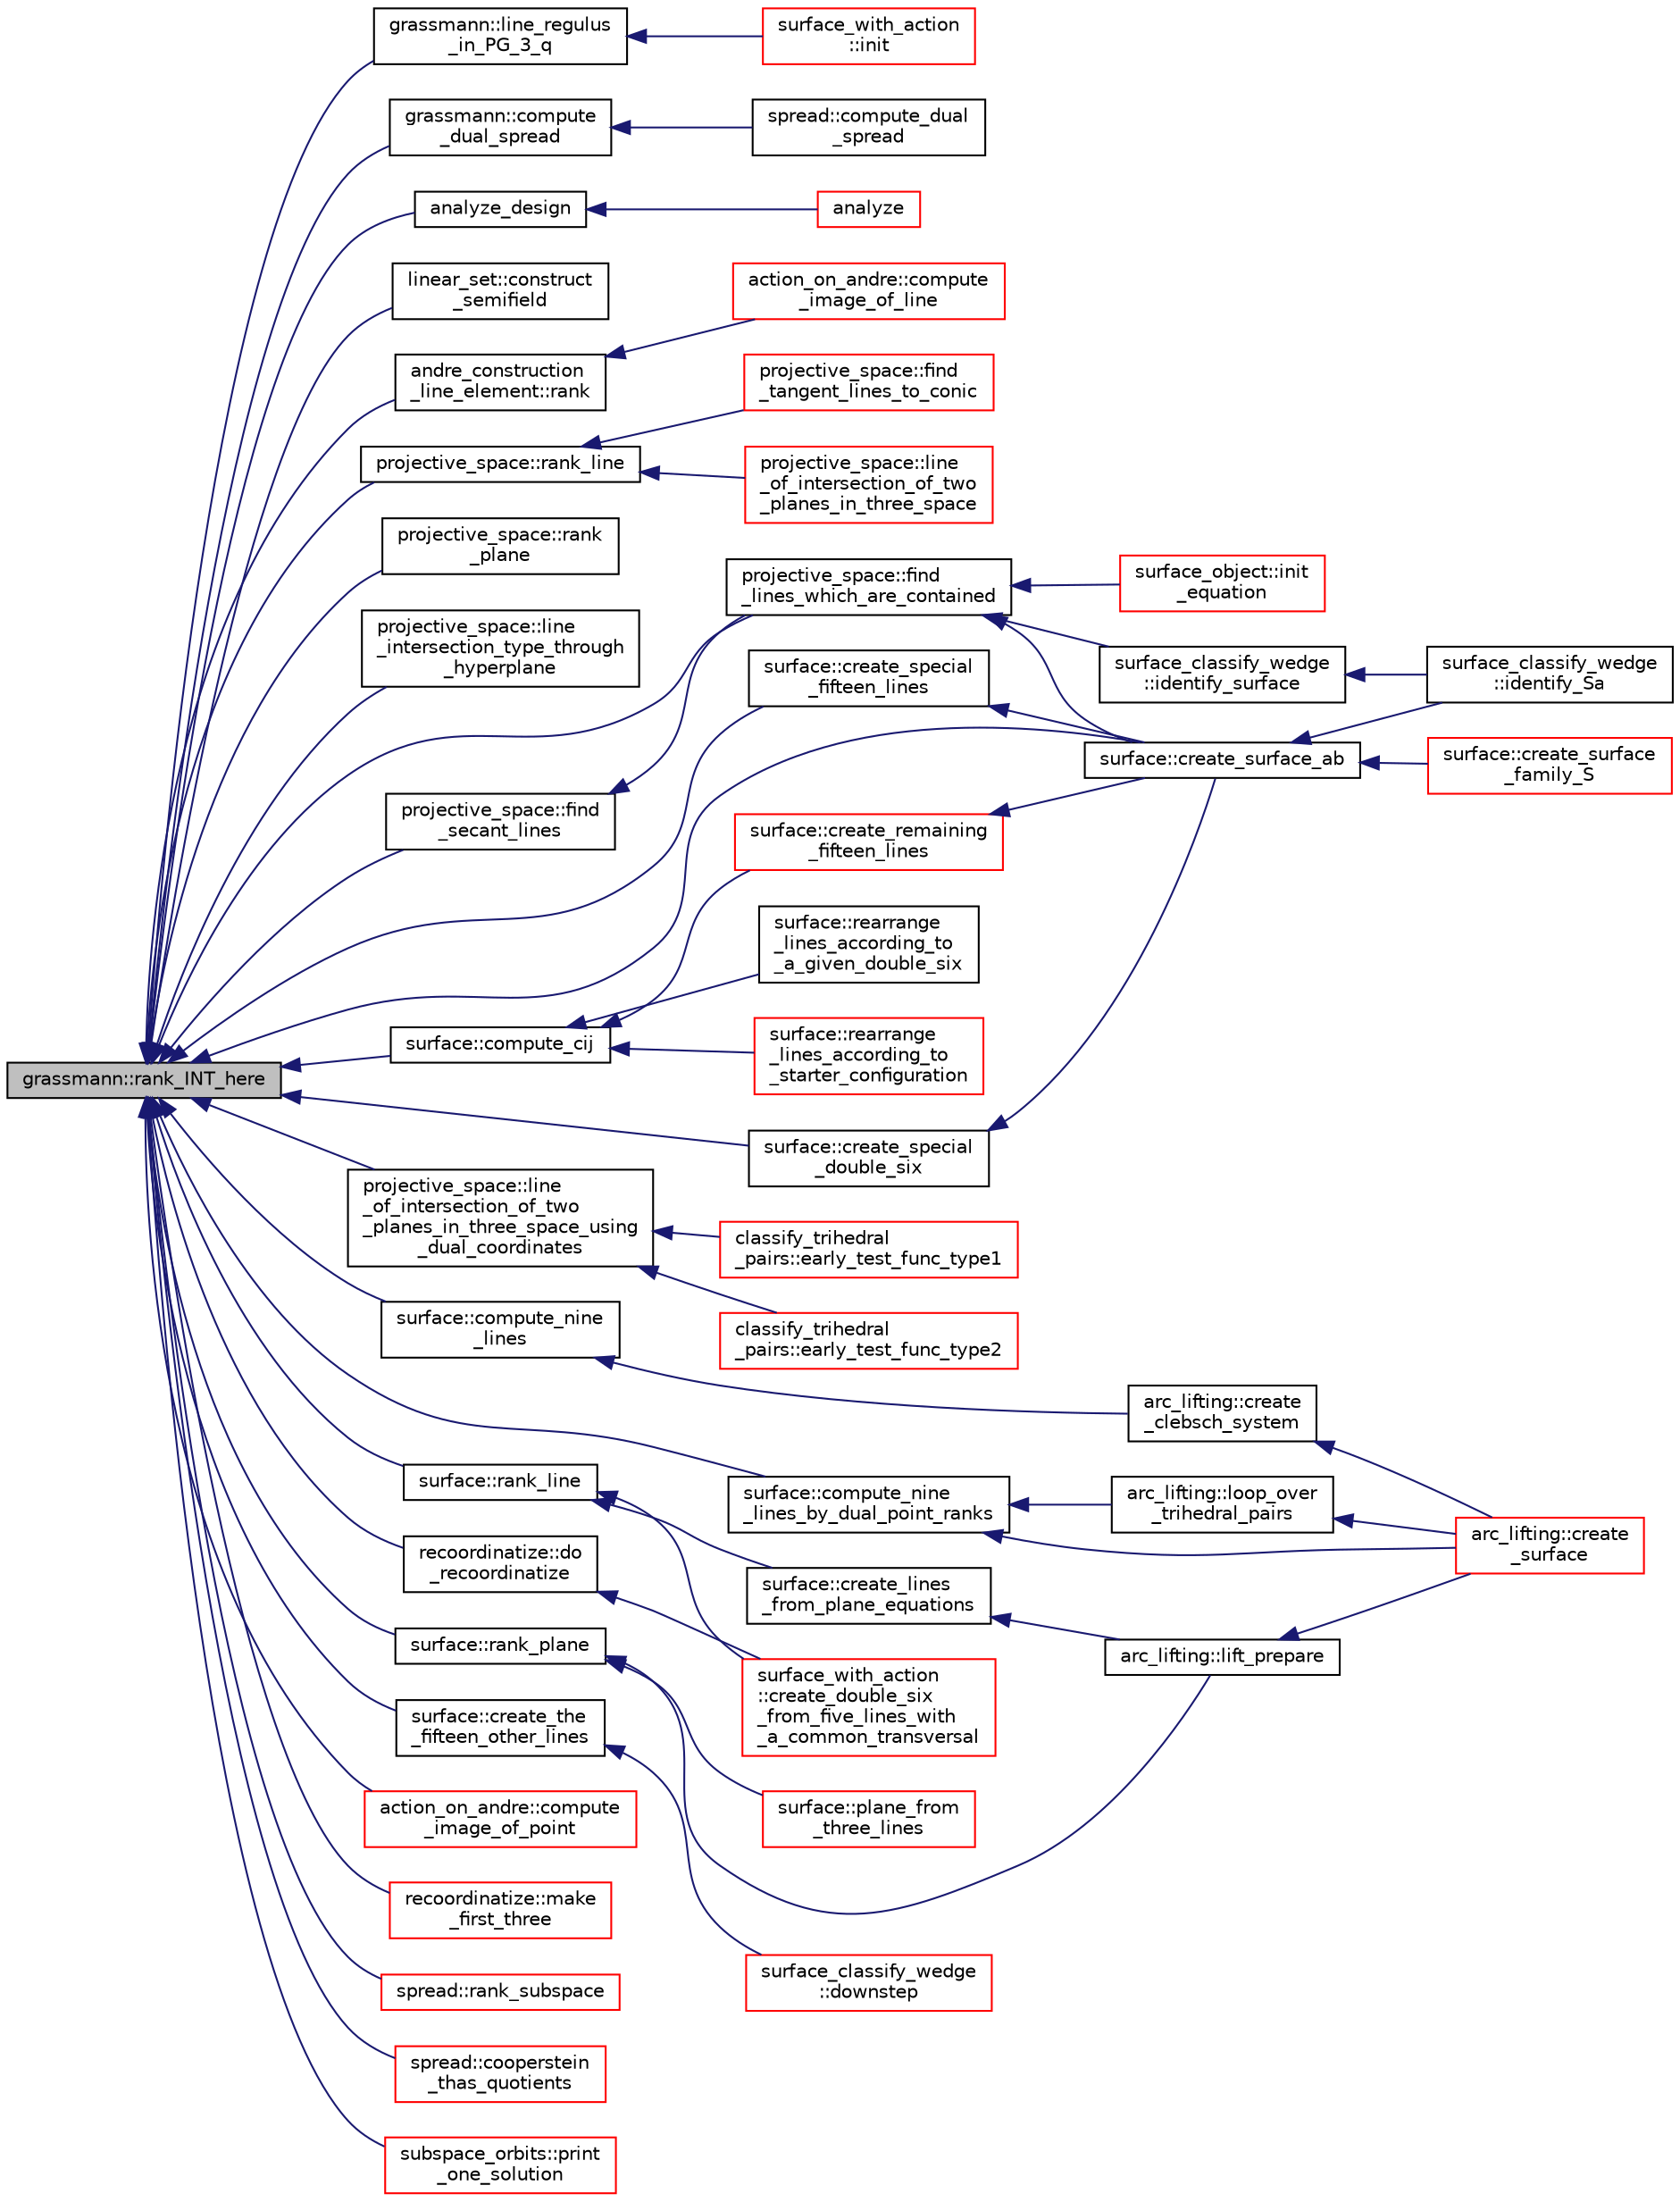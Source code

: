 digraph "grassmann::rank_INT_here"
{
  edge [fontname="Helvetica",fontsize="10",labelfontname="Helvetica",labelfontsize="10"];
  node [fontname="Helvetica",fontsize="10",shape=record];
  rankdir="LR";
  Node1012 [label="grassmann::rank_INT_here",height=0.2,width=0.4,color="black", fillcolor="grey75", style="filled", fontcolor="black"];
  Node1012 -> Node1013 [dir="back",color="midnightblue",fontsize="10",style="solid",fontname="Helvetica"];
  Node1013 [label="grassmann::line_regulus\l_in_PG_3_q",height=0.2,width=0.4,color="black", fillcolor="white", style="filled",URL="$df/d02/classgrassmann.html#aa18017241af3cd660d4763ff8399d1c8"];
  Node1013 -> Node1014 [dir="back",color="midnightblue",fontsize="10",style="solid",fontname="Helvetica"];
  Node1014 [label="surface_with_action\l::init",height=0.2,width=0.4,color="red", fillcolor="white", style="filled",URL="$d8/df9/classsurface__with__action.html#a8e716ca96b2dd1833dbbb0e3711b9435"];
  Node1012 -> Node1020 [dir="back",color="midnightblue",fontsize="10",style="solid",fontname="Helvetica"];
  Node1020 [label="grassmann::compute\l_dual_spread",height=0.2,width=0.4,color="black", fillcolor="white", style="filled",URL="$df/d02/classgrassmann.html#af6fd6d1553bae5a487b7ef268e62155b"];
  Node1020 -> Node1021 [dir="back",color="midnightblue",fontsize="10",style="solid",fontname="Helvetica"];
  Node1021 [label="spread::compute_dual\l_spread",height=0.2,width=0.4,color="black", fillcolor="white", style="filled",URL="$da/dc1/classspread.html#a0a37c477e2b775e0c68a13423a5f22ba"];
  Node1012 -> Node1022 [dir="back",color="midnightblue",fontsize="10",style="solid",fontname="Helvetica"];
  Node1022 [label="analyze_design",height=0.2,width=0.4,color="black", fillcolor="white", style="filled",URL="$d8/d03/analyze__q__designs_8_c.html#aeed4daa4f8cfe6d2005bd991432a6305"];
  Node1022 -> Node1023 [dir="back",color="midnightblue",fontsize="10",style="solid",fontname="Helvetica"];
  Node1023 [label="analyze",height=0.2,width=0.4,color="red", fillcolor="white", style="filled",URL="$d8/d03/analyze__q__designs_8_c.html#a2bb7c896fafb33cfc91cf64d543e5606"];
  Node1012 -> Node1025 [dir="back",color="midnightblue",fontsize="10",style="solid",fontname="Helvetica"];
  Node1025 [label="linear_set::construct\l_semifield",height=0.2,width=0.4,color="black", fillcolor="white", style="filled",URL="$dd/d86/classlinear__set.html#ab54b164771526ae8d687751aa2d1a9ce"];
  Node1012 -> Node1026 [dir="back",color="midnightblue",fontsize="10",style="solid",fontname="Helvetica"];
  Node1026 [label="andre_construction\l_line_element::rank",height=0.2,width=0.4,color="black", fillcolor="white", style="filled",URL="$d6/de0/classandre__construction__line__element.html#ab2920079fa51c95a3e245a7f1a70ae66"];
  Node1026 -> Node1027 [dir="back",color="midnightblue",fontsize="10",style="solid",fontname="Helvetica"];
  Node1027 [label="action_on_andre::compute\l_image_of_line",height=0.2,width=0.4,color="red", fillcolor="white", style="filled",URL="$da/d32/classaction__on__andre.html#a0d19fcc32c95cc25a160d0fdb56ed6c5"];
  Node1012 -> Node1234 [dir="back",color="midnightblue",fontsize="10",style="solid",fontname="Helvetica"];
  Node1234 [label="projective_space::rank_line",height=0.2,width=0.4,color="black", fillcolor="white", style="filled",URL="$d2/d17/classprojective__space.html#a13922a8a1d53b619956470bd7e0b04ab"];
  Node1234 -> Node1235 [dir="back",color="midnightblue",fontsize="10",style="solid",fontname="Helvetica"];
  Node1235 [label="projective_space::find\l_tangent_lines_to_conic",height=0.2,width=0.4,color="red", fillcolor="white", style="filled",URL="$d2/d17/classprojective__space.html#a5466280662eb757e4361e5b91e9a3b0b"];
  Node1234 -> Node1244 [dir="back",color="midnightblue",fontsize="10",style="solid",fontname="Helvetica"];
  Node1244 [label="projective_space::line\l_of_intersection_of_two\l_planes_in_three_space",height=0.2,width=0.4,color="red", fillcolor="white", style="filled",URL="$d2/d17/classprojective__space.html#a3880f6e83ae3714be79786a3a4cb881e"];
  Node1012 -> Node1247 [dir="back",color="midnightblue",fontsize="10",style="solid",fontname="Helvetica"];
  Node1247 [label="projective_space::rank\l_plane",height=0.2,width=0.4,color="black", fillcolor="white", style="filled",URL="$d2/d17/classprojective__space.html#a176d8dc08b2874862320e79109005acd"];
  Node1012 -> Node1248 [dir="back",color="midnightblue",fontsize="10",style="solid",fontname="Helvetica"];
  Node1248 [label="projective_space::line\l_intersection_type_through\l_hyperplane",height=0.2,width=0.4,color="black", fillcolor="white", style="filled",URL="$d2/d17/classprojective__space.html#abf3cf01a1bbb77cd0296b051d86c842a"];
  Node1012 -> Node1249 [dir="back",color="midnightblue",fontsize="10",style="solid",fontname="Helvetica"];
  Node1249 [label="projective_space::find\l_secant_lines",height=0.2,width=0.4,color="black", fillcolor="white", style="filled",URL="$d2/d17/classprojective__space.html#a0c55a77fc37bdb5ee06a33436811afde"];
  Node1249 -> Node1250 [dir="back",color="midnightblue",fontsize="10",style="solid",fontname="Helvetica"];
  Node1250 [label="projective_space::find\l_lines_which_are_contained",height=0.2,width=0.4,color="black", fillcolor="white", style="filled",URL="$d2/d17/classprojective__space.html#a4d8db4eb359b80d73170a82b9ebe47ae"];
  Node1250 -> Node1251 [dir="back",color="midnightblue",fontsize="10",style="solid",fontname="Helvetica"];
  Node1251 [label="surface::create_surface_ab",height=0.2,width=0.4,color="black", fillcolor="white", style="filled",URL="$d5/d88/classsurface.html#a9e0834d9fd3ea14957df1944ac40c847"];
  Node1251 -> Node1252 [dir="back",color="midnightblue",fontsize="10",style="solid",fontname="Helvetica"];
  Node1252 [label="surface::create_surface\l_family_S",height=0.2,width=0.4,color="red", fillcolor="white", style="filled",URL="$d5/d88/classsurface.html#a820199c4eab279fad1085a308550fa8f"];
  Node1251 -> Node1253 [dir="back",color="midnightblue",fontsize="10",style="solid",fontname="Helvetica"];
  Node1253 [label="surface_classify_wedge\l::identify_Sa",height=0.2,width=0.4,color="black", fillcolor="white", style="filled",URL="$d7/d5c/classsurface__classify__wedge.html#a8fdc22ea1850bd4da28ace84adb055a6"];
  Node1250 -> Node1254 [dir="back",color="midnightblue",fontsize="10",style="solid",fontname="Helvetica"];
  Node1254 [label="surface_object::init\l_equation",height=0.2,width=0.4,color="red", fillcolor="white", style="filled",URL="$df/df8/classsurface__object.html#afd4f4d1accbf361897374bd18d571913"];
  Node1250 -> Node1256 [dir="back",color="midnightblue",fontsize="10",style="solid",fontname="Helvetica"];
  Node1256 [label="surface_classify_wedge\l::identify_surface",height=0.2,width=0.4,color="black", fillcolor="white", style="filled",URL="$d7/d5c/classsurface__classify__wedge.html#a0ee820a0324434792bd5362b4606de80"];
  Node1256 -> Node1253 [dir="back",color="midnightblue",fontsize="10",style="solid",fontname="Helvetica"];
  Node1012 -> Node1250 [dir="back",color="midnightblue",fontsize="10",style="solid",fontname="Helvetica"];
  Node1012 -> Node1257 [dir="back",color="midnightblue",fontsize="10",style="solid",fontname="Helvetica"];
  Node1257 [label="projective_space::line\l_of_intersection_of_two\l_planes_in_three_space_using\l_dual_coordinates",height=0.2,width=0.4,color="black", fillcolor="white", style="filled",URL="$d2/d17/classprojective__space.html#a78bdbe289a9f502cb69b6fdaac6df61a"];
  Node1257 -> Node1258 [dir="back",color="midnightblue",fontsize="10",style="solid",fontname="Helvetica"];
  Node1258 [label="classify_trihedral\l_pairs::early_test_func_type1",height=0.2,width=0.4,color="red", fillcolor="white", style="filled",URL="$d1/d21/classclassify__trihedral__pairs.html#adf640c2ef73e67f912395e71318ceab8"];
  Node1257 -> Node1260 [dir="back",color="midnightblue",fontsize="10",style="solid",fontname="Helvetica"];
  Node1260 [label="classify_trihedral\l_pairs::early_test_func_type2",height=0.2,width=0.4,color="red", fillcolor="white", style="filled",URL="$d1/d21/classclassify__trihedral__pairs.html#a81a66db6705ac1c6e4fd1e9e9fa94cdb"];
  Node1012 -> Node1262 [dir="back",color="midnightblue",fontsize="10",style="solid",fontname="Helvetica"];
  Node1262 [label="surface::rank_line",height=0.2,width=0.4,color="black", fillcolor="white", style="filled",URL="$d5/d88/classsurface.html#aedf6471c5c53f876530a1cc8db65b5b0"];
  Node1262 -> Node1263 [dir="back",color="midnightblue",fontsize="10",style="solid",fontname="Helvetica"];
  Node1263 [label="surface::create_lines\l_from_plane_equations",height=0.2,width=0.4,color="black", fillcolor="white", style="filled",URL="$d5/d88/classsurface.html#a28da2c8268ecf7fa33c032dc818479bc"];
  Node1263 -> Node1264 [dir="back",color="midnightblue",fontsize="10",style="solid",fontname="Helvetica"];
  Node1264 [label="arc_lifting::lift_prepare",height=0.2,width=0.4,color="black", fillcolor="white", style="filled",URL="$dc/db7/classarc__lifting.html#a5faae15fa91aadc062307cafedd52286"];
  Node1264 -> Node1241 [dir="back",color="midnightblue",fontsize="10",style="solid",fontname="Helvetica"];
  Node1241 [label="arc_lifting::create\l_surface",height=0.2,width=0.4,color="red", fillcolor="white", style="filled",URL="$dc/db7/classarc__lifting.html#a2b1fd46281de9ff3fef00fc122d39b2b"];
  Node1262 -> Node1265 [dir="back",color="midnightblue",fontsize="10",style="solid",fontname="Helvetica"];
  Node1265 [label="surface_with_action\l::create_double_six\l_from_five_lines_with\l_a_common_transversal",height=0.2,width=0.4,color="red", fillcolor="white", style="filled",URL="$d8/df9/classsurface__with__action.html#a870db90931112560e814493c70f768ab"];
  Node1012 -> Node1269 [dir="back",color="midnightblue",fontsize="10",style="solid",fontname="Helvetica"];
  Node1269 [label="surface::rank_plane",height=0.2,width=0.4,color="black", fillcolor="white", style="filled",URL="$d5/d88/classsurface.html#abb51d291297b29510b2a780b1ffc6cce"];
  Node1269 -> Node1270 [dir="back",color="midnightblue",fontsize="10",style="solid",fontname="Helvetica"];
  Node1270 [label="surface::plane_from\l_three_lines",height=0.2,width=0.4,color="red", fillcolor="white", style="filled",URL="$d5/d88/classsurface.html#a64422316672eff36c60020cb6b5b0642"];
  Node1269 -> Node1264 [dir="back",color="midnightblue",fontsize="10",style="solid",fontname="Helvetica"];
  Node1012 -> Node1278 [dir="back",color="midnightblue",fontsize="10",style="solid",fontname="Helvetica"];
  Node1278 [label="surface::create_the\l_fifteen_other_lines",height=0.2,width=0.4,color="black", fillcolor="white", style="filled",URL="$d5/d88/classsurface.html#acd575eb608647685ff637b14f7ce82d8"];
  Node1278 -> Node1279 [dir="back",color="midnightblue",fontsize="10",style="solid",fontname="Helvetica"];
  Node1279 [label="surface_classify_wedge\l::downstep",height=0.2,width=0.4,color="red", fillcolor="white", style="filled",URL="$d7/d5c/classsurface__classify__wedge.html#a4e2e87827c96bfb48e9aea0e246a6445"];
  Node1012 -> Node1281 [dir="back",color="midnightblue",fontsize="10",style="solid",fontname="Helvetica"];
  Node1281 [label="surface::create_special\l_double_six",height=0.2,width=0.4,color="black", fillcolor="white", style="filled",URL="$d5/d88/classsurface.html#a3b0ad8a2c8ee8bebc531782c56161985"];
  Node1281 -> Node1251 [dir="back",color="midnightblue",fontsize="10",style="solid",fontname="Helvetica"];
  Node1012 -> Node1282 [dir="back",color="midnightblue",fontsize="10",style="solid",fontname="Helvetica"];
  Node1282 [label="surface::create_special\l_fifteen_lines",height=0.2,width=0.4,color="black", fillcolor="white", style="filled",URL="$d5/d88/classsurface.html#a8017b4bd4b6558b80689021b146ae32f"];
  Node1282 -> Node1251 [dir="back",color="midnightblue",fontsize="10",style="solid",fontname="Helvetica"];
  Node1012 -> Node1283 [dir="back",color="midnightblue",fontsize="10",style="solid",fontname="Helvetica"];
  Node1283 [label="surface::compute_cij",height=0.2,width=0.4,color="black", fillcolor="white", style="filled",URL="$d5/d88/classsurface.html#af0252079b6ee1d7d1aa97514ab1f2650"];
  Node1283 -> Node1284 [dir="back",color="midnightblue",fontsize="10",style="solid",fontname="Helvetica"];
  Node1284 [label="surface::create_remaining\l_fifteen_lines",height=0.2,width=0.4,color="red", fillcolor="white", style="filled",URL="$d5/d88/classsurface.html#a8c9b2380670ce7cd1e143d98d30b60d4"];
  Node1284 -> Node1251 [dir="back",color="midnightblue",fontsize="10",style="solid",fontname="Helvetica"];
  Node1283 -> Node1287 [dir="back",color="midnightblue",fontsize="10",style="solid",fontname="Helvetica"];
  Node1287 [label="surface::rearrange\l_lines_according_to\l_starter_configuration",height=0.2,width=0.4,color="red", fillcolor="white", style="filled",URL="$d5/d88/classsurface.html#a3525fa80708d41bb6cbd5d5c14639c53"];
  Node1283 -> Node1289 [dir="back",color="midnightblue",fontsize="10",style="solid",fontname="Helvetica"];
  Node1289 [label="surface::rearrange\l_lines_according_to\l_a_given_double_six",height=0.2,width=0.4,color="black", fillcolor="white", style="filled",URL="$d5/d88/classsurface.html#a95764a797ea10aff342dd8fa62b42d22"];
  Node1012 -> Node1251 [dir="back",color="midnightblue",fontsize="10",style="solid",fontname="Helvetica"];
  Node1012 -> Node1290 [dir="back",color="midnightblue",fontsize="10",style="solid",fontname="Helvetica"];
  Node1290 [label="surface::compute_nine\l_lines",height=0.2,width=0.4,color="black", fillcolor="white", style="filled",URL="$d5/d88/classsurface.html#a40ea6e0f443770fb5cb766a2ef20b878"];
  Node1290 -> Node1291 [dir="back",color="midnightblue",fontsize="10",style="solid",fontname="Helvetica"];
  Node1291 [label="arc_lifting::create\l_clebsch_system",height=0.2,width=0.4,color="black", fillcolor="white", style="filled",URL="$dc/db7/classarc__lifting.html#a70e7b6f208cc31296982de47a2114721"];
  Node1291 -> Node1241 [dir="back",color="midnightblue",fontsize="10",style="solid",fontname="Helvetica"];
  Node1012 -> Node1292 [dir="back",color="midnightblue",fontsize="10",style="solid",fontname="Helvetica"];
  Node1292 [label="surface::compute_nine\l_lines_by_dual_point_ranks",height=0.2,width=0.4,color="black", fillcolor="white", style="filled",URL="$d5/d88/classsurface.html#aa83b3b78278e3a0846e188a7694beb17"];
  Node1292 -> Node1241 [dir="back",color="midnightblue",fontsize="10",style="solid",fontname="Helvetica"];
  Node1292 -> Node1293 [dir="back",color="midnightblue",fontsize="10",style="solid",fontname="Helvetica"];
  Node1293 [label="arc_lifting::loop_over\l_trihedral_pairs",height=0.2,width=0.4,color="black", fillcolor="white", style="filled",URL="$dc/db7/classarc__lifting.html#a30126f5ed4126d604c191aa4d1f7505a"];
  Node1293 -> Node1241 [dir="back",color="midnightblue",fontsize="10",style="solid",fontname="Helvetica"];
  Node1012 -> Node1294 [dir="back",color="midnightblue",fontsize="10",style="solid",fontname="Helvetica"];
  Node1294 [label="action_on_andre::compute\l_image_of_point",height=0.2,width=0.4,color="red", fillcolor="white", style="filled",URL="$da/d32/classaction__on__andre.html#a81a54e6434b63463b9389f700136dea3"];
  Node1012 -> Node1295 [dir="back",color="midnightblue",fontsize="10",style="solid",fontname="Helvetica"];
  Node1295 [label="recoordinatize::do\l_recoordinatize",height=0.2,width=0.4,color="black", fillcolor="white", style="filled",URL="$d3/d3c/classrecoordinatize.html#ae667d36625d30c780af10da96e26ab04"];
  Node1295 -> Node1265 [dir="back",color="midnightblue",fontsize="10",style="solid",fontname="Helvetica"];
  Node1012 -> Node1296 [dir="back",color="midnightblue",fontsize="10",style="solid",fontname="Helvetica"];
  Node1296 [label="recoordinatize::make\l_first_three",height=0.2,width=0.4,color="red", fillcolor="white", style="filled",URL="$d3/d3c/classrecoordinatize.html#ad84ccf8f6e33a887fbd460b87df278bd"];
  Node1012 -> Node1298 [dir="back",color="midnightblue",fontsize="10",style="solid",fontname="Helvetica"];
  Node1298 [label="spread::rank_subspace",height=0.2,width=0.4,color="red", fillcolor="white", style="filled",URL="$da/dc1/classspread.html#ab7b6e39af1ed719b13dcd5ec7e2c426c"];
  Node1012 -> Node1300 [dir="back",color="midnightblue",fontsize="10",style="solid",fontname="Helvetica"];
  Node1300 [label="spread::cooperstein\l_thas_quotients",height=0.2,width=0.4,color="red", fillcolor="white", style="filled",URL="$da/dc1/classspread.html#abba98e1f22f9a1a00823774307f29bef"];
  Node1012 -> Node1220 [dir="back",color="midnightblue",fontsize="10",style="solid",fontname="Helvetica"];
  Node1220 [label="subspace_orbits::print\l_one_solution",height=0.2,width=0.4,color="red", fillcolor="white", style="filled",URL="$d2/d9f/classsubspace__orbits.html#a9047cdfdfc64339f714ffe5e12a4b35f"];
}
